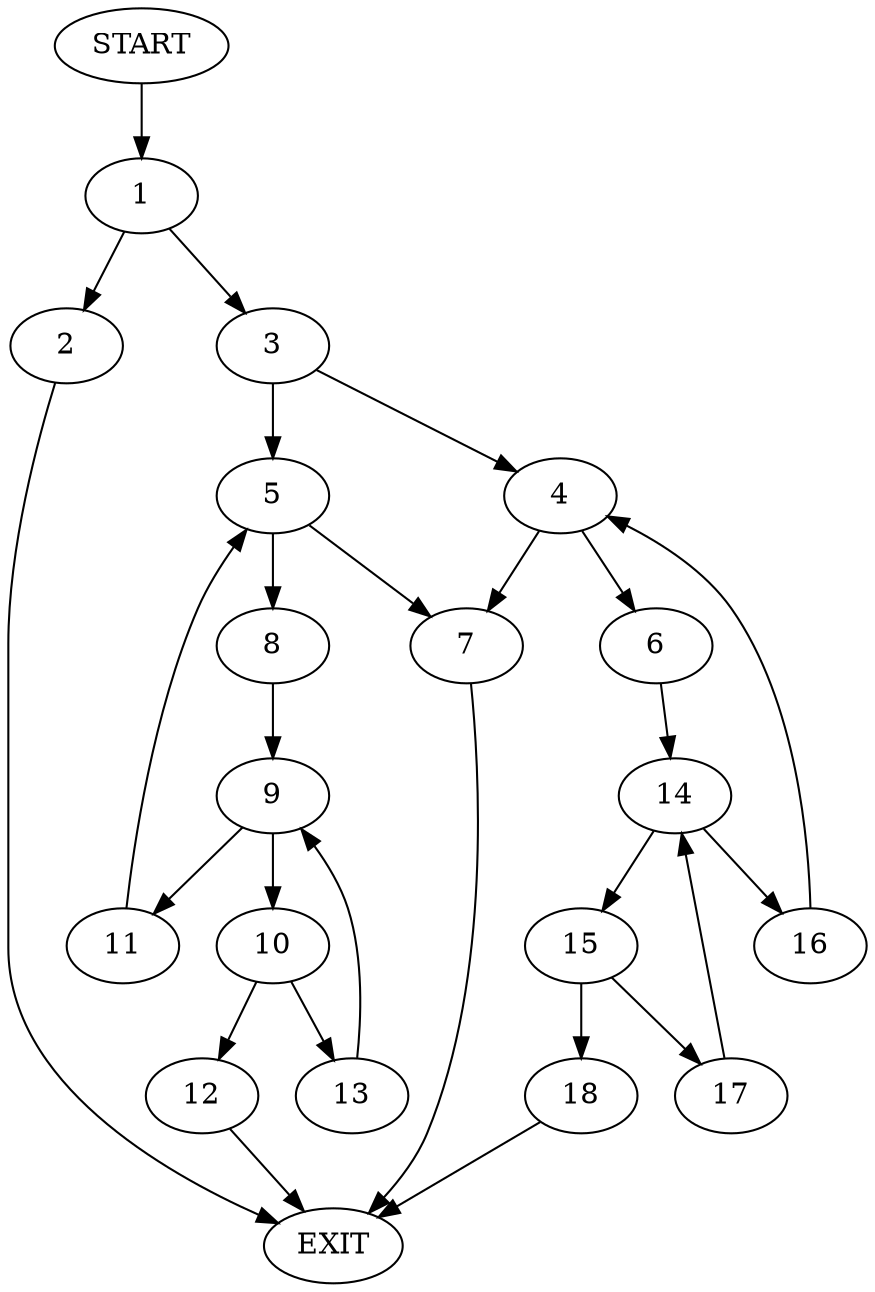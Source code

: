 digraph {
0 [label="START"]
19 [label="EXIT"]
0 -> 1
1 -> 2
1 -> 3
2 -> 19
3 -> 4
3 -> 5
4 -> 6
4 -> 7
5 -> 8
5 -> 7
8 -> 9
7 -> 19
9 -> 10
9 -> 11
10 -> 12
10 -> 13
11 -> 5
12 -> 19
13 -> 9
6 -> 14
14 -> 15
14 -> 16
16 -> 4
15 -> 17
15 -> 18
17 -> 14
18 -> 19
}
